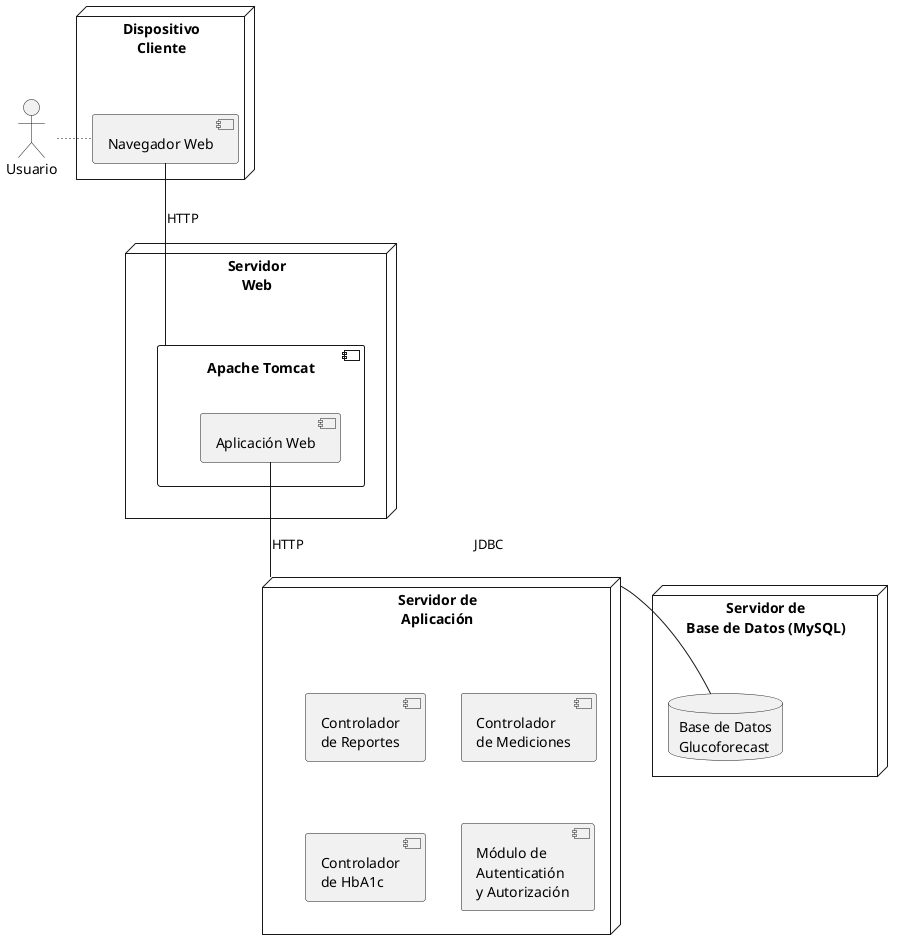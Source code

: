 @startuml
:Usuario: as u

node "Dispositivo\nCliente" as dc {
   [Navegador Web] as nw
}

node "Servidor\nWeb" as sw {
component "Apache Tomcat" as at {
      [Aplicación Web] as aw
}   
}

node "Servidor de\nAplicación" as sa {
        [Controlador\nde Reportes] as cr
        [Controlador\nde Mediciones] as cm
        [Controlador\nde HbA1c] as ch
        [Módulo de\nAutenticatión\ny Autorización] as ca
}

node "Servidor de\nBase de Datos (MySQL)" as sbd {
    database "Base de Datos\nGlucoforecast" as bdg
}

u ~ nw
nw -- at : HTTP
aw -- sa : HTTP
sa - bdg : JDBC
@enduml